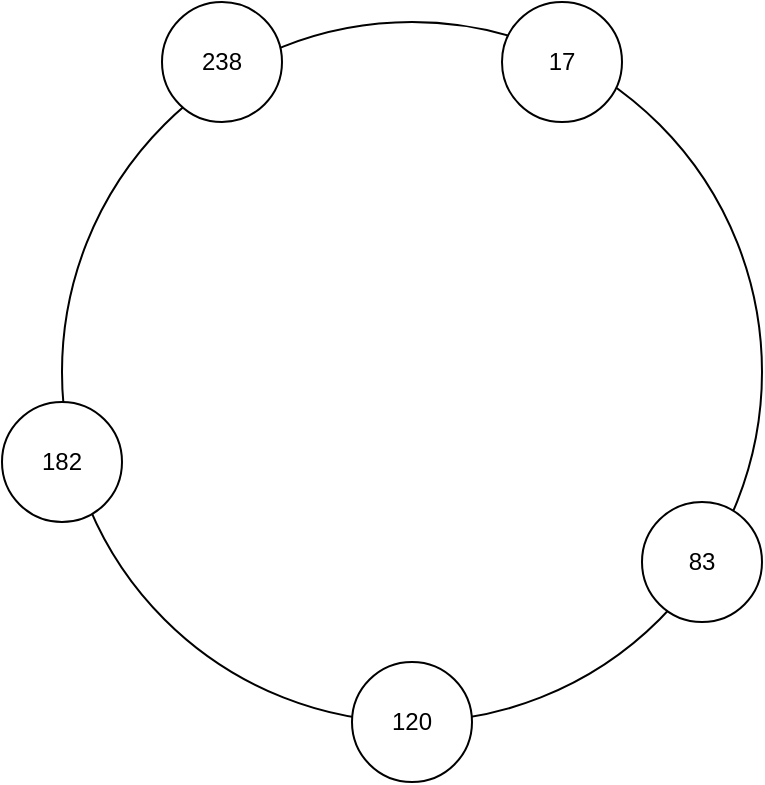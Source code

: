 <mxfile version="15.4.0" type="device" pages="3"><diagram id="f2Cv622ijeu4lCE63hVn" name="ring"><mxGraphModel dx="1102" dy="574" grid="1" gridSize="10" guides="1" tooltips="1" connect="1" arrows="1" fold="1" page="1" pageScale="1" pageWidth="850" pageHeight="1100" math="0" shadow="0"><root><mxCell id="J7OU4BANzuKg_7dN_-QY-0"/><mxCell id="J7OU4BANzuKg_7dN_-QY-1" parent="J7OU4BANzuKg_7dN_-QY-0"/><mxCell id="J7OU4BANzuKg_7dN_-QY-2" value="" style="ellipse;whiteSpace=wrap;html=1;aspect=fixed;" parent="J7OU4BANzuKg_7dN_-QY-1" vertex="1"><mxGeometry x="240" y="280" width="350" height="350" as="geometry"/></mxCell><mxCell id="J7OU4BANzuKg_7dN_-QY-3" value="17" style="ellipse;whiteSpace=wrap;html=1;aspect=fixed;" parent="J7OU4BANzuKg_7dN_-QY-1" vertex="1"><mxGeometry x="460" y="270" width="60" height="60" as="geometry"/></mxCell><mxCell id="J7OU4BANzuKg_7dN_-QY-4" value="238" style="ellipse;whiteSpace=wrap;html=1;aspect=fixed;" parent="J7OU4BANzuKg_7dN_-QY-1" vertex="1"><mxGeometry x="290" y="270" width="60" height="60" as="geometry"/></mxCell><mxCell id="J7OU4BANzuKg_7dN_-QY-5" value="182" style="ellipse;whiteSpace=wrap;html=1;aspect=fixed;" parent="J7OU4BANzuKg_7dN_-QY-1" vertex="1"><mxGeometry x="210" y="470" width="60" height="60" as="geometry"/></mxCell><mxCell id="J7OU4BANzuKg_7dN_-QY-6" value="120" style="ellipse;whiteSpace=wrap;html=1;aspect=fixed;" parent="J7OU4BANzuKg_7dN_-QY-1" vertex="1"><mxGeometry x="385" y="600" width="60" height="60" as="geometry"/></mxCell><mxCell id="J7OU4BANzuKg_7dN_-QY-7" value="83" style="ellipse;whiteSpace=wrap;html=1;aspect=fixed;" parent="J7OU4BANzuKg_7dN_-QY-1" vertex="1"><mxGeometry x="530" y="520" width="60" height="60" as="geometry"/></mxCell></root></mxGraphModel></diagram><diagram id="OeefHDXVD4Z6KMGUUIis" name="data"><mxGraphModel dx="1106" dy="807" grid="1" gridSize="10" guides="1" tooltips="1" connect="1" arrows="1" fold="1" page="1" pageScale="1" pageWidth="850" pageHeight="1100" math="0" shadow="0"><root><mxCell id="0"/><mxCell id="1" parent="0"/><mxCell id="UNSn57yvR0IOxnwQdK7u-1" value="" style="ellipse;whiteSpace=wrap;html=1;aspect=fixed;" parent="1" vertex="1"><mxGeometry x="240" y="280" width="350" height="350" as="geometry"/></mxCell><mxCell id="UNSn57yvR0IOxnwQdK7u-2" value="17" style="ellipse;whiteSpace=wrap;html=1;aspect=fixed;" parent="1" vertex="1"><mxGeometry x="460" y="270" width="60" height="60" as="geometry"/></mxCell><mxCell id="UNSn57yvR0IOxnwQdK7u-7" value="238" style="ellipse;whiteSpace=wrap;html=1;aspect=fixed;" parent="1" vertex="1"><mxGeometry x="290" y="270" width="60" height="60" as="geometry"/></mxCell><mxCell id="UNSn57yvR0IOxnwQdK7u-8" value="182" style="ellipse;whiteSpace=wrap;html=1;aspect=fixed;" parent="1" vertex="1"><mxGeometry x="210" y="470" width="60" height="60" as="geometry"/></mxCell><mxCell id="UNSn57yvR0IOxnwQdK7u-9" value="120" style="ellipse;whiteSpace=wrap;html=1;aspect=fixed;" parent="1" vertex="1"><mxGeometry x="385" y="600" width="60" height="60" as="geometry"/></mxCell><mxCell id="UNSn57yvR0IOxnwQdK7u-10" value="83" style="ellipse;whiteSpace=wrap;html=1;aspect=fixed;" parent="1" vertex="1"><mxGeometry x="530" y="520" width="60" height="60" as="geometry"/></mxCell><mxCell id="UNSn57yvR0IOxnwQdK7u-14" value="18...83" style="text;html=1;strokeColor=none;fillColor=none;align=center;verticalAlign=middle;whiteSpace=wrap;rounded=0;dashed=1;" parent="1" vertex="1"><mxGeometry x="590" y="510" width="40" height="40" as="geometry"/></mxCell><mxCell id="UNSn57yvR0IOxnwQdK7u-17" value="84...120" style="text;html=1;strokeColor=none;fillColor=none;align=center;verticalAlign=middle;whiteSpace=wrap;rounded=0;dashed=1;" parent="1" vertex="1"><mxGeometry x="445" y="640" width="40" height="40" as="geometry"/></mxCell><mxCell id="UNSn57yvR0IOxnwQdK7u-18" value="121...182" style="text;html=1;strokeColor=none;fillColor=none;align=center;verticalAlign=middle;whiteSpace=wrap;rounded=0;dashed=1;" parent="1" vertex="1"><mxGeometry x="170" y="510" width="40" height="40" as="geometry"/></mxCell><mxCell id="UNSn57yvR0IOxnwQdK7u-19" value="183...238" style="text;html=1;strokeColor=none;fillColor=none;align=center;verticalAlign=middle;whiteSpace=wrap;rounded=0;dashed=1;" parent="1" vertex="1"><mxGeometry x="270" y="240" width="40" height="40" as="geometry"/></mxCell><mxCell id="UNSn57yvR0IOxnwQdK7u-20" value="239...255,0...17" style="text;html=1;strokeColor=none;fillColor=none;align=center;verticalAlign=middle;whiteSpace=wrap;rounded=0;dashed=1;" parent="1" vertex="1"><mxGeometry x="490" y="240" width="40" height="40" as="geometry"/></mxCell></root></mxGraphModel></diagram><diagram id="deYWm3hgaqMhjs5XpCXn" name="fingers"><mxGraphModel dx="1106" dy="807" grid="1" gridSize="10" guides="1" tooltips="1" connect="1" arrows="1" fold="1" page="1" pageScale="1" pageWidth="850" pageHeight="1100" math="0" shadow="0"><root><mxCell id="MWVQbEERqBVtvW_Ys9gR-0"/><mxCell id="MWVQbEERqBVtvW_Ys9gR-1" parent="MWVQbEERqBVtvW_Ys9gR-0"/><mxCell id="MWVQbEERqBVtvW_Ys9gR-2" value="" style="ellipse;whiteSpace=wrap;html=1;aspect=fixed;" vertex="1" parent="MWVQbEERqBVtvW_Ys9gR-1"><mxGeometry x="240" y="280" width="350" height="350" as="geometry"/></mxCell><mxCell id="MWVQbEERqBVtvW_Ys9gR-3" value="17" style="ellipse;whiteSpace=wrap;html=1;aspect=fixed;" vertex="1" parent="MWVQbEERqBVtvW_Ys9gR-1"><mxGeometry x="460" y="270" width="60" height="60" as="geometry"/></mxCell><mxCell id="MWVQbEERqBVtvW_Ys9gR-4" value="238" style="ellipse;whiteSpace=wrap;html=1;aspect=fixed;" vertex="1" parent="MWVQbEERqBVtvW_Ys9gR-1"><mxGeometry x="290" y="270" width="60" height="60" as="geometry"/></mxCell><mxCell id="MWVQbEERqBVtvW_Ys9gR-5" value="182" style="ellipse;whiteSpace=wrap;html=1;aspect=fixed;" vertex="1" parent="MWVQbEERqBVtvW_Ys9gR-1"><mxGeometry x="210" y="470" width="60" height="60" as="geometry"/></mxCell><mxCell id="MWVQbEERqBVtvW_Ys9gR-6" value="120" style="ellipse;whiteSpace=wrap;html=1;aspect=fixed;" vertex="1" parent="MWVQbEERqBVtvW_Ys9gR-1"><mxGeometry x="385" y="600" width="60" height="60" as="geometry"/></mxCell><mxCell id="MWVQbEERqBVtvW_Ys9gR-7" value="83" style="ellipse;whiteSpace=wrap;html=1;aspect=fixed;" vertex="1" parent="MWVQbEERqBVtvW_Ys9gR-1"><mxGeometry x="530" y="520" width="60" height="60" as="geometry"/></mxCell><mxCell id="MWVQbEERqBVtvW_Ys9gR-8" value="" style="curved=1;endArrow=classic;html=1;exitX=1;exitY=0;exitDx=0;exitDy=0;" edge="1" parent="MWVQbEERqBVtvW_Ys9gR-1" source="MWVQbEERqBVtvW_Ys9gR-5" target="MWVQbEERqBVtvW_Ys9gR-2"><mxGeometry width="50" height="50" relative="1" as="geometry"><mxPoint x="260" y="490" as="sourcePoint"/><mxPoint x="310" y="440" as="targetPoint"/><Array as="points"><mxPoint x="310" y="450"/></Array></mxGeometry></mxCell><mxCell id="MWVQbEERqBVtvW_Ys9gR-9" value="1/64" style="edgeLabel;html=1;align=center;verticalAlign=middle;resizable=0;points=[];" vertex="1" connectable="0" parent="MWVQbEERqBVtvW_Ys9gR-8"><mxGeometry x="0.608" y="-1" relative="1" as="geometry"><mxPoint as="offset"/></mxGeometry></mxCell><mxCell id="MWVQbEERqBVtvW_Ys9gR-10" value="" style="curved=1;endArrow=classic;html=1;exitX=1;exitY=0;exitDx=0;exitDy=0;entryX=0.006;entryY=0.406;entryDx=0;entryDy=0;entryPerimeter=0;" edge="1" parent="MWVQbEERqBVtvW_Ys9gR-1" source="MWVQbEERqBVtvW_Ys9gR-5" target="MWVQbEERqBVtvW_Ys9gR-2"><mxGeometry width="50" height="50" relative="1" as="geometry"><mxPoint x="271.213" y="488.787" as="sourcePoint"/><mxPoint x="250.198" y="456.676" as="targetPoint"/><Array as="points"><mxPoint x="320" y="450"/></Array></mxGeometry></mxCell><mxCell id="MWVQbEERqBVtvW_Ys9gR-11" value="1/32" style="edgeLabel;html=1;align=center;verticalAlign=middle;resizable=0;points=[];" vertex="1" connectable="0" parent="MWVQbEERqBVtvW_Ys9gR-10"><mxGeometry x="0.618" y="-1" relative="1" as="geometry"><mxPoint as="offset"/></mxGeometry></mxCell><mxCell id="MWVQbEERqBVtvW_Ys9gR-12" value="" style="curved=1;endArrow=classic;html=1;exitX=1;exitY=0;exitDx=0;exitDy=0;entryX=0.06;entryY=0.246;entryDx=0;entryDy=0;entryPerimeter=0;" edge="1" parent="MWVQbEERqBVtvW_Ys9gR-1" source="MWVQbEERqBVtvW_Ys9gR-5" target="MWVQbEERqBVtvW_Ys9gR-2"><mxGeometry width="50" height="50" relative="1" as="geometry"><mxPoint x="271.213" y="488.787" as="sourcePoint"/><mxPoint x="252.1" y="432.1" as="targetPoint"/><Array as="points"><mxPoint x="330" y="460"/></Array></mxGeometry></mxCell><mxCell id="MWVQbEERqBVtvW_Ys9gR-13" value="1/16" style="edgeLabel;html=1;align=center;verticalAlign=middle;resizable=0;points=[];" vertex="1" connectable="0" parent="MWVQbEERqBVtvW_Ys9gR-12"><mxGeometry x="0.502" y="2" relative="1" as="geometry"><mxPoint as="offset"/></mxGeometry></mxCell><mxCell id="MWVQbEERqBVtvW_Ys9gR-14" value="" style="curved=1;endArrow=classic;html=1;entryX=1;entryY=0.5;entryDx=0;entryDy=0;" edge="1" parent="MWVQbEERqBVtvW_Ys9gR-1" target="MWVQbEERqBVtvW_Ys9gR-4"><mxGeometry width="50" height="50" relative="1" as="geometry"><mxPoint x="260" y="480" as="sourcePoint"/><mxPoint x="271" y="376.1" as="targetPoint"/><Array as="points"><mxPoint x="340" y="470"/></Array></mxGeometry></mxCell><mxCell id="MWVQbEERqBVtvW_Ys9gR-15" value="1/8" style="edgeLabel;html=1;align=center;verticalAlign=middle;resizable=0;points=[];" vertex="1" connectable="0" parent="MWVQbEERqBVtvW_Ys9gR-14"><mxGeometry x="0.288" y="4" relative="1" as="geometry"><mxPoint as="offset"/></mxGeometry></mxCell><mxCell id="MWVQbEERqBVtvW_Ys9gR-16" value="" style="curved=1;endArrow=classic;html=1;entryX=0.629;entryY=0.009;entryDx=0;entryDy=0;entryPerimeter=0;" edge="1" parent="MWVQbEERqBVtvW_Ys9gR-1" target="MWVQbEERqBVtvW_Ys9gR-2"><mxGeometry width="50" height="50" relative="1" as="geometry"><mxPoint x="260" y="480" as="sourcePoint"/><mxPoint x="360" y="310" as="targetPoint"/><Array as="points"><mxPoint x="350" y="480"/></Array></mxGeometry></mxCell><mxCell id="MWVQbEERqBVtvW_Ys9gR-17" value="1/4" style="edgeLabel;html=1;align=center;verticalAlign=middle;resizable=0;points=[];" vertex="1" connectable="0" parent="MWVQbEERqBVtvW_Ys9gR-16"><mxGeometry x="0.149" y="9" relative="1" as="geometry"><mxPoint as="offset"/></mxGeometry></mxCell><mxCell id="MWVQbEERqBVtvW_Ys9gR-18" value="" style="curved=1;endArrow=classic;html=1;entryX=0.991;entryY=0.426;entryDx=0;entryDy=0;entryPerimeter=0;" edge="1" parent="MWVQbEERqBVtvW_Ys9gR-1" target="MWVQbEERqBVtvW_Ys9gR-2"><mxGeometry width="50" height="50" relative="1" as="geometry"><mxPoint x="260" y="480" as="sourcePoint"/><mxPoint x="470.15" y="293.15" as="targetPoint"/><Array as="points"><mxPoint x="360" y="490"/></Array></mxGeometry></mxCell><mxCell id="MWVQbEERqBVtvW_Ys9gR-19" value="1/2" style="edgeLabel;html=1;align=center;verticalAlign=middle;resizable=0;points=[];" vertex="1" connectable="0" parent="MWVQbEERqBVtvW_Ys9gR-18"><mxGeometry x="-0.02" y="7" relative="1" as="geometry"><mxPoint as="offset"/></mxGeometry></mxCell><mxCell id="MWVQbEERqBVtvW_Ys9gR-20" value="" style="curved=1;endArrow=classic;html=1;entryX=0;entryY=0.523;entryDx=0;entryDy=0;entryPerimeter=0;" edge="1" parent="MWVQbEERqBVtvW_Ys9gR-1" target="MWVQbEERqBVtvW_Ys9gR-2"><mxGeometry width="50" height="50" relative="1" as="geometry"><mxPoint x="260" y="480" as="sourcePoint"/><mxPoint x="250.198" y="456.676" as="targetPoint"/><Array as="points"><mxPoint x="320" y="460"/></Array></mxGeometry></mxCell><mxCell id="MWVQbEERqBVtvW_Ys9gR-21" value="1/128" style="edgeLabel;html=1;align=center;verticalAlign=middle;resizable=0;points=[];" vertex="1" connectable="0" parent="MWVQbEERqBVtvW_Ys9gR-20"><mxGeometry x="0.608" y="-1" relative="1" as="geometry"><mxPoint as="offset"/></mxGeometry></mxCell></root></mxGraphModel></diagram></mxfile>